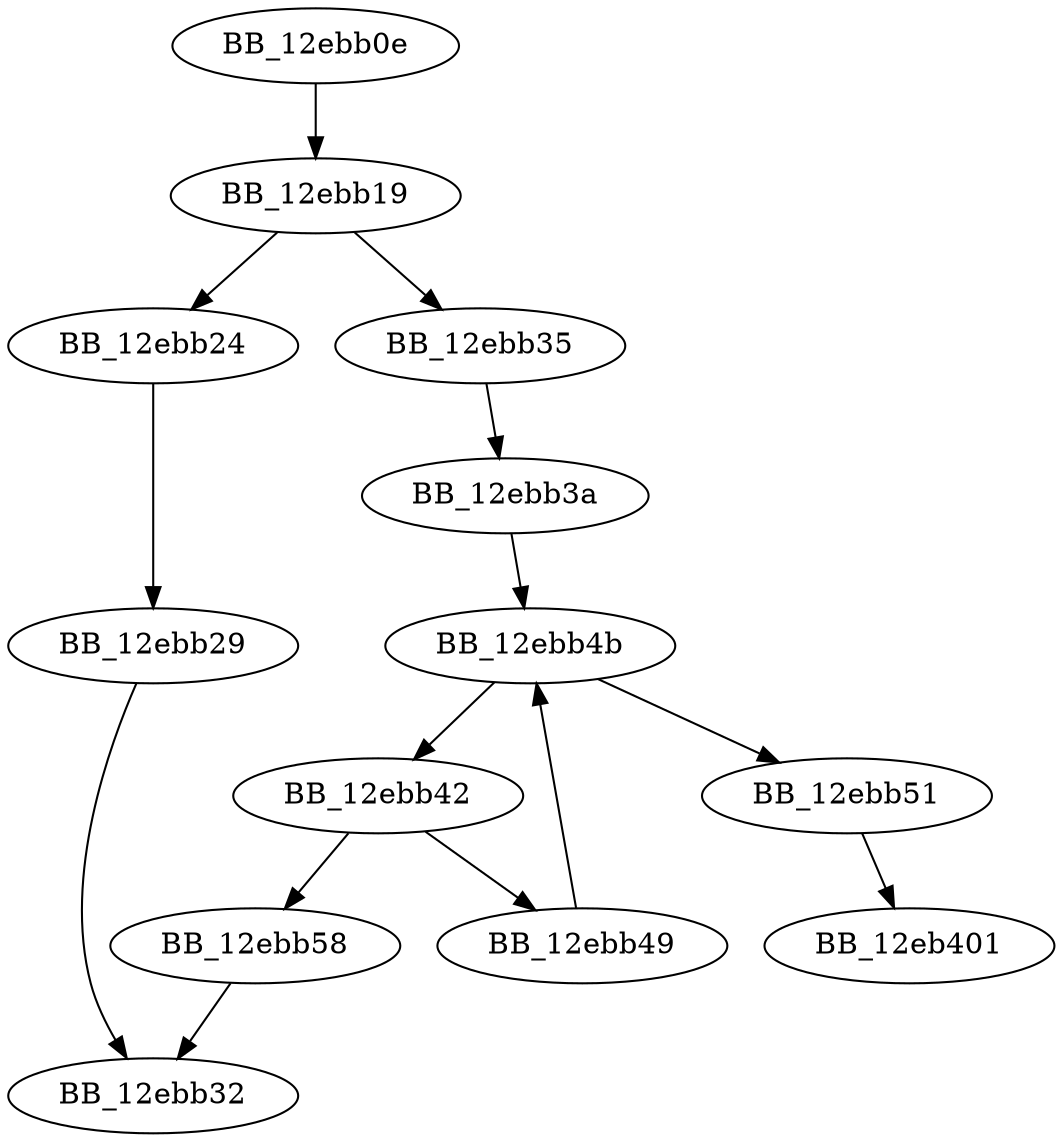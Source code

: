 DiGraph __FindAndUnlinkFrame{
BB_12ebb0e->BB_12ebb19
BB_12ebb19->BB_12ebb24
BB_12ebb19->BB_12ebb35
BB_12ebb24->BB_12ebb29
BB_12ebb29->BB_12ebb32
BB_12ebb35->BB_12ebb3a
BB_12ebb3a->BB_12ebb4b
BB_12ebb42->BB_12ebb49
BB_12ebb42->BB_12ebb58
BB_12ebb49->BB_12ebb4b
BB_12ebb4b->BB_12ebb42
BB_12ebb4b->BB_12ebb51
BB_12ebb51->BB_12eb401
BB_12ebb58->BB_12ebb32
}
